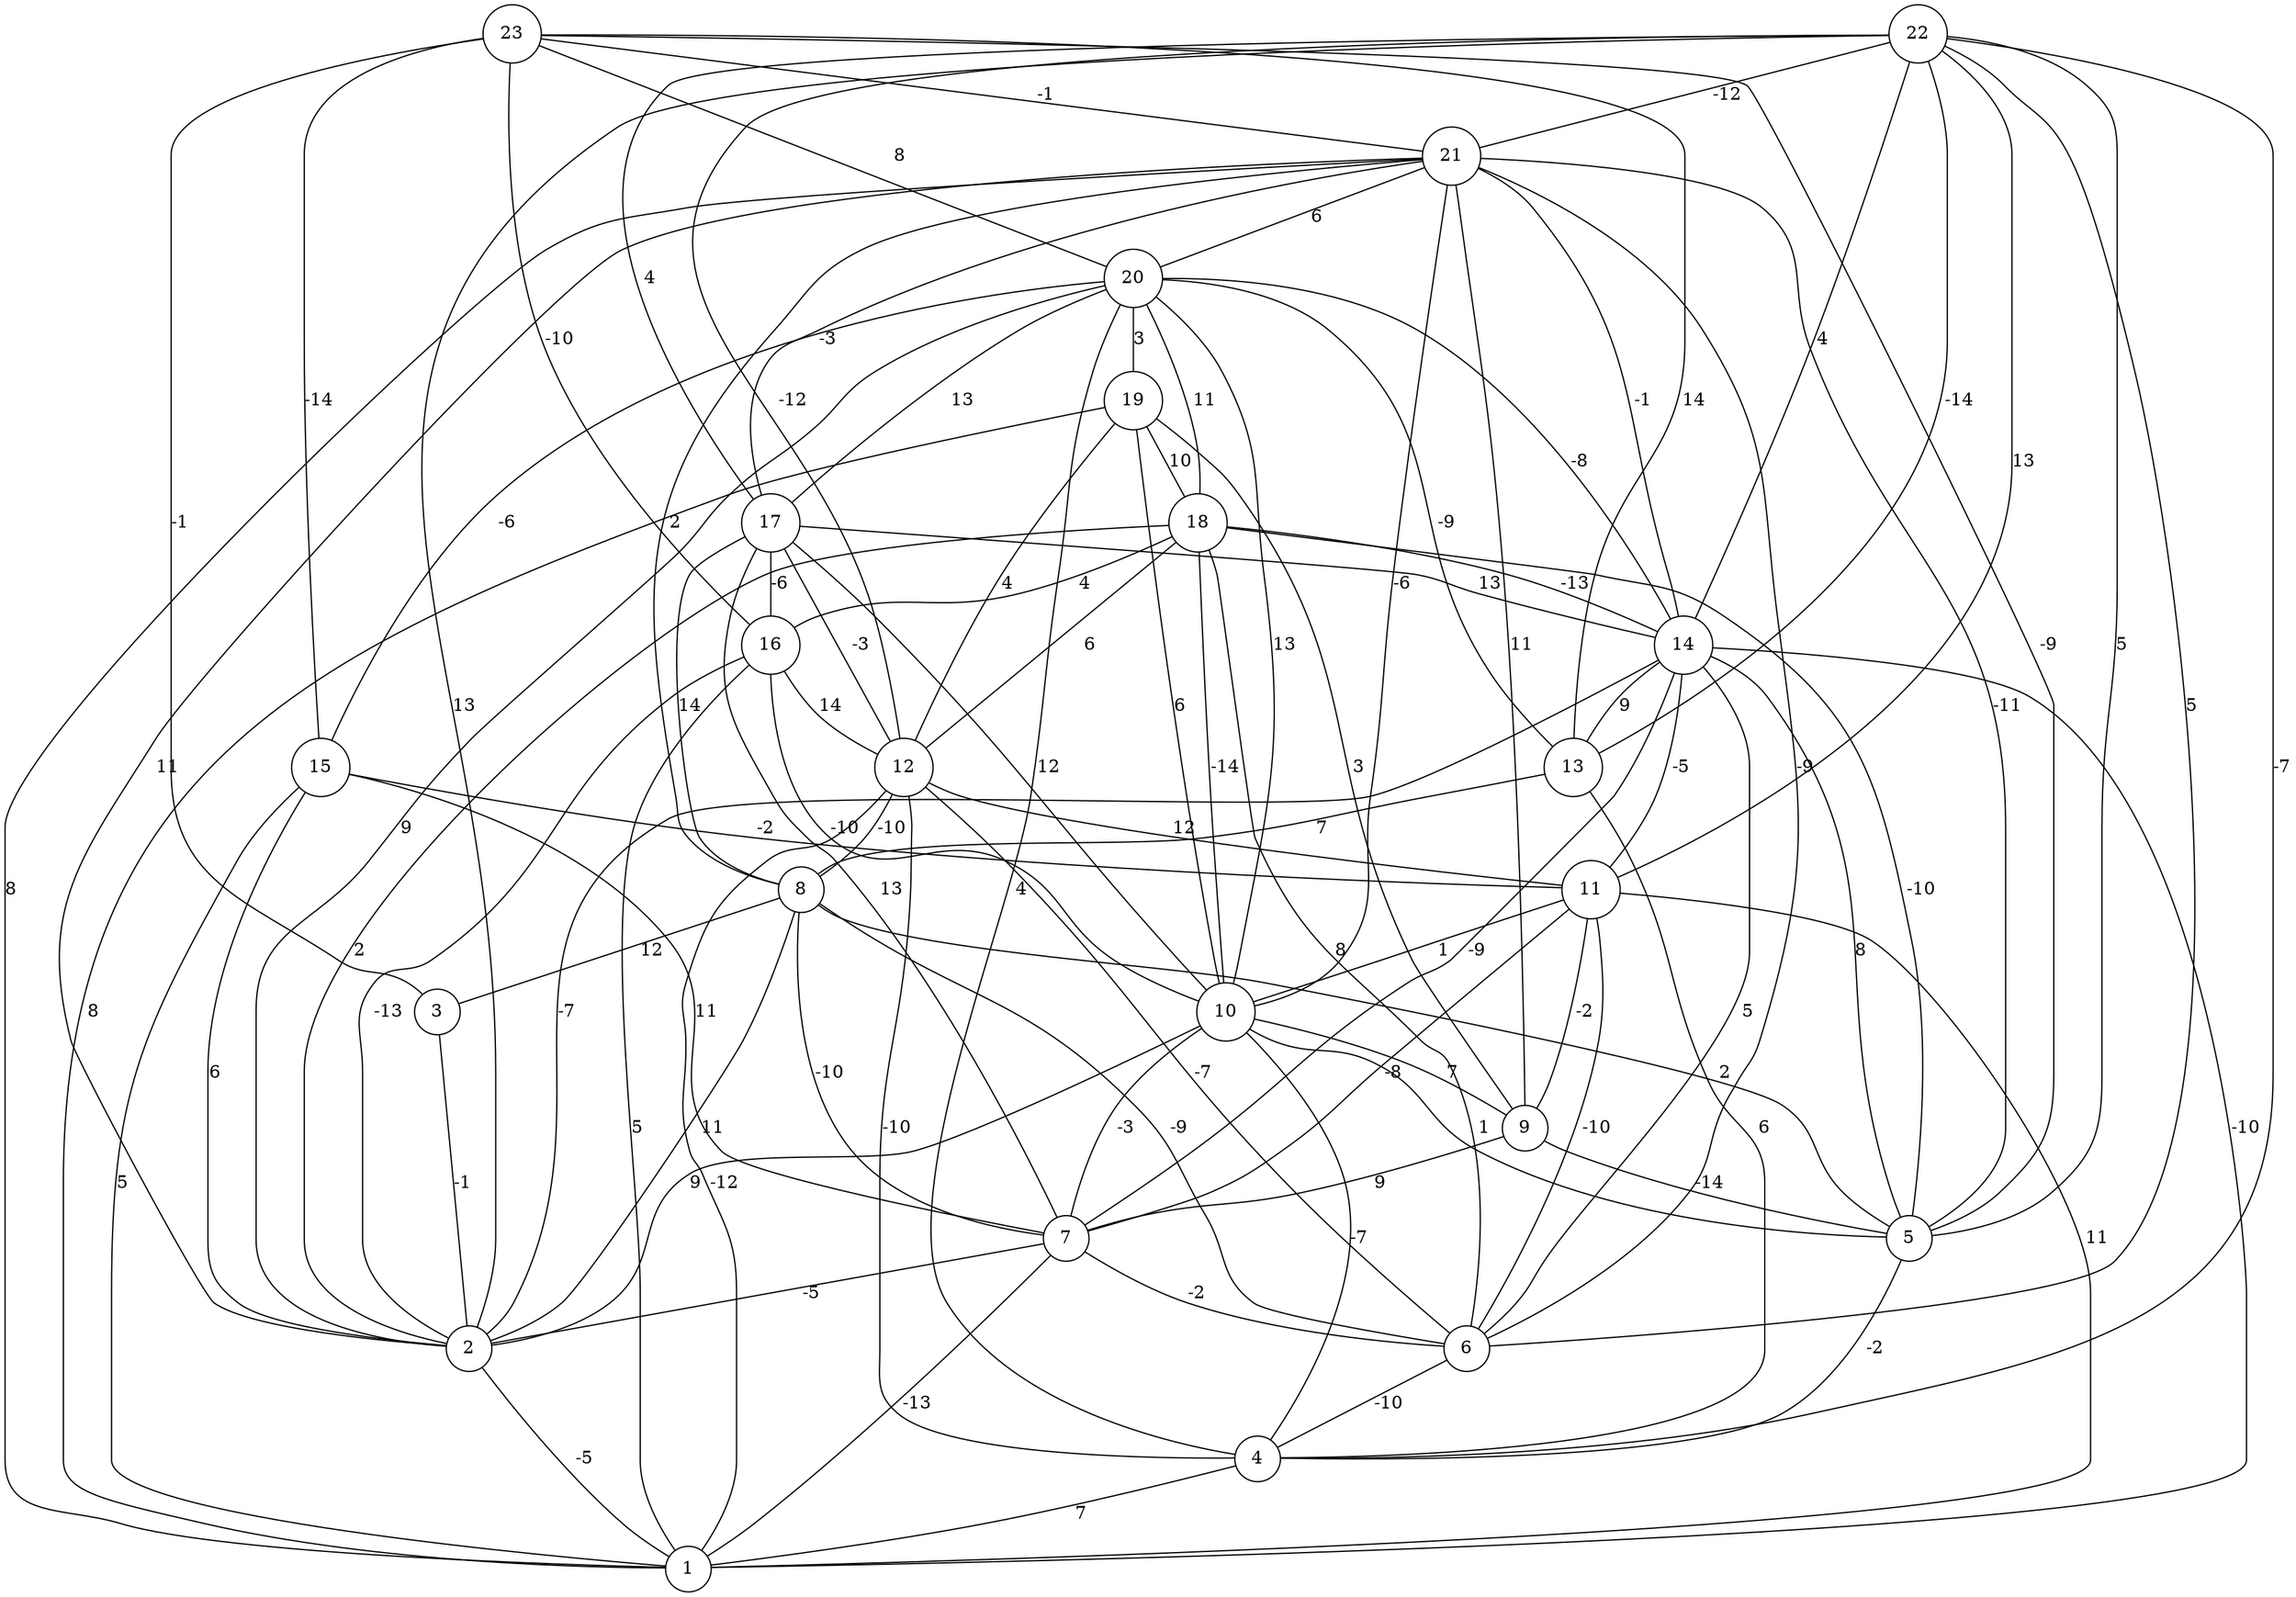 graph { 
	 fontname="Helvetica,Arial,sans-serif" 
	 node [shape = circle]; 
	 23 -- 3 [label = "-1"];
	 23 -- 5 [label = "-9"];
	 23 -- 13 [label = "14"];
	 23 -- 15 [label = "-14"];
	 23 -- 16 [label = "-10"];
	 23 -- 20 [label = "8"];
	 23 -- 21 [label = "-1"];
	 22 -- 2 [label = "13"];
	 22 -- 4 [label = "-7"];
	 22 -- 5 [label = "5"];
	 22 -- 6 [label = "5"];
	 22 -- 11 [label = "13"];
	 22 -- 12 [label = "-12"];
	 22 -- 13 [label = "-14"];
	 22 -- 14 [label = "4"];
	 22 -- 17 [label = "4"];
	 22 -- 21 [label = "-12"];
	 21 -- 1 [label = "8"];
	 21 -- 2 [label = "11"];
	 21 -- 5 [label = "-11"];
	 21 -- 6 [label = "-9"];
	 21 -- 8 [label = "2"];
	 21 -- 9 [label = "11"];
	 21 -- 10 [label = "-6"];
	 21 -- 14 [label = "-1"];
	 21 -- 17 [label = "-3"];
	 21 -- 20 [label = "6"];
	 20 -- 2 [label = "9"];
	 20 -- 4 [label = "4"];
	 20 -- 10 [label = "13"];
	 20 -- 13 [label = "-9"];
	 20 -- 14 [label = "-8"];
	 20 -- 15 [label = "-6"];
	 20 -- 17 [label = "13"];
	 20 -- 18 [label = "11"];
	 20 -- 19 [label = "3"];
	 19 -- 1 [label = "8"];
	 19 -- 9 [label = "3"];
	 19 -- 10 [label = "6"];
	 19 -- 12 [label = "4"];
	 19 -- 18 [label = "10"];
	 18 -- 2 [label = "2"];
	 18 -- 5 [label = "-10"];
	 18 -- 6 [label = "8"];
	 18 -- 10 [label = "-14"];
	 18 -- 12 [label = "6"];
	 18 -- 14 [label = "-13"];
	 18 -- 16 [label = "4"];
	 17 -- 7 [label = "13"];
	 17 -- 8 [label = "14"];
	 17 -- 10 [label = "12"];
	 17 -- 12 [label = "-3"];
	 17 -- 14 [label = "13"];
	 17 -- 16 [label = "-6"];
	 16 -- 1 [label = "5"];
	 16 -- 2 [label = "-13"];
	 16 -- 10 [label = "-10"];
	 16 -- 12 [label = "14"];
	 15 -- 1 [label = "5"];
	 15 -- 2 [label = "6"];
	 15 -- 7 [label = "11"];
	 15 -- 11 [label = "-2"];
	 14 -- 1 [label = "-10"];
	 14 -- 2 [label = "-7"];
	 14 -- 5 [label = "8"];
	 14 -- 6 [label = "5"];
	 14 -- 7 [label = "-9"];
	 14 -- 11 [label = "-5"];
	 14 -- 13 [label = "9"];
	 13 -- 4 [label = "6"];
	 13 -- 8 [label = "7"];
	 12 -- 1 [label = "-12"];
	 12 -- 4 [label = "-10"];
	 12 -- 6 [label = "-7"];
	 12 -- 8 [label = "-10"];
	 12 -- 11 [label = "12"];
	 11 -- 1 [label = "11"];
	 11 -- 6 [label = "-10"];
	 11 -- 7 [label = "-8"];
	 11 -- 9 [label = "-2"];
	 11 -- 10 [label = "1"];
	 10 -- 2 [label = "9"];
	 10 -- 4 [label = "-7"];
	 10 -- 5 [label = "1"];
	 10 -- 7 [label = "-3"];
	 10 -- 9 [label = "7"];
	 9 -- 5 [label = "-14"];
	 9 -- 7 [label = "9"];
	 8 -- 2 [label = "11"];
	 8 -- 3 [label = "12"];
	 8 -- 5 [label = "2"];
	 8 -- 6 [label = "-9"];
	 8 -- 7 [label = "-10"];
	 7 -- 1 [label = "-13"];
	 7 -- 2 [label = "-5"];
	 7 -- 6 [label = "-2"];
	 6 -- 4 [label = "-10"];
	 5 -- 4 [label = "-2"];
	 4 -- 1 [label = "7"];
	 3 -- 2 [label = "-1"];
	 2 -- 1 [label = "-5"];
	 1;
	 2;
	 3;
	 4;
	 5;
	 6;
	 7;
	 8;
	 9;
	 10;
	 11;
	 12;
	 13;
	 14;
	 15;
	 16;
	 17;
	 18;
	 19;
	 20;
	 21;
	 22;
	 23;
}

